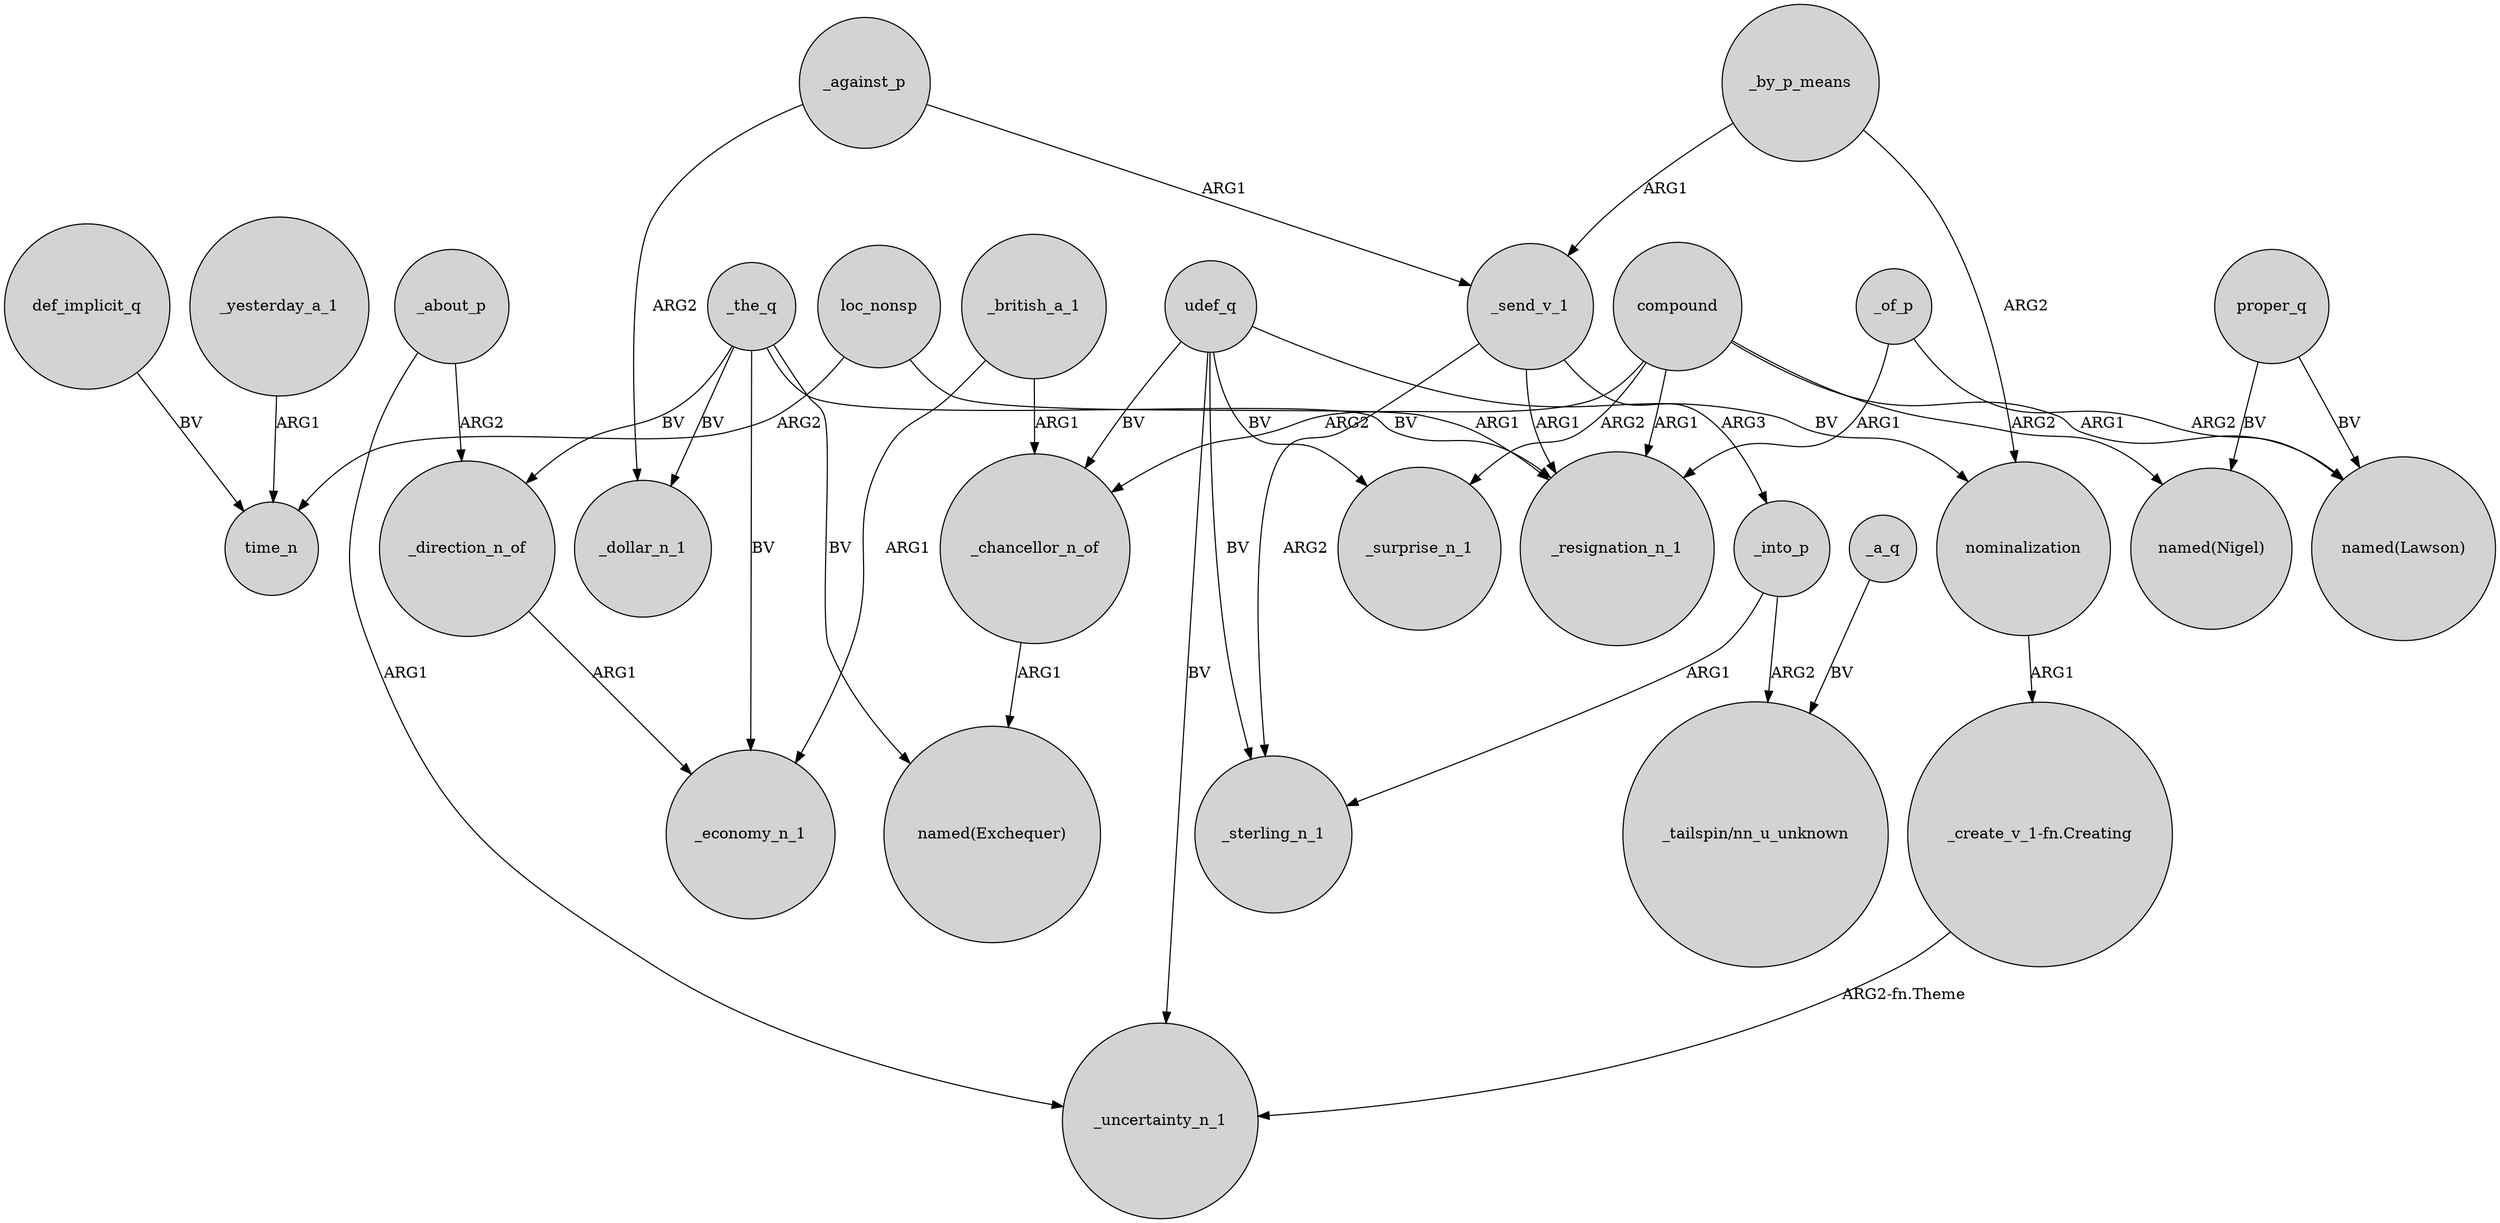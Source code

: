digraph {
	node [shape=circle style=filled]
	_yesterday_a_1 -> time_n [label=ARG1]
	_by_p_means -> _send_v_1 [label=ARG1]
	_by_p_means -> nominalization [label=ARG2]
	compound -> "named(Nigel)" [label=ARG2]
	loc_nonsp -> _resignation_n_1 [label=ARG1]
	compound -> _resignation_n_1 [label=ARG1]
	"_create_v_1-fn.Creating" -> _uncertainty_n_1 [label="ARG2-fn.Theme"]
	_the_q -> _dollar_n_1 [label=BV]
	_the_q -> _economy_n_1 [label=BV]
	_send_v_1 -> _resignation_n_1 [label=ARG1]
	udef_q -> _uncertainty_n_1 [label=BV]
	_british_a_1 -> _chancellor_n_of [label=ARG1]
	_about_p -> _uncertainty_n_1 [label=ARG1]
	udef_q -> _surprise_n_1 [label=BV]
	loc_nonsp -> time_n [label=ARG2]
	_chancellor_n_of -> "named(Exchequer)" [label=ARG1]
	_send_v_1 -> _sterling_n_1 [label=ARG2]
	_the_q -> _resignation_n_1 [label=BV]
	_send_v_1 -> _into_p [label=ARG3]
	compound -> _surprise_n_1 [label=ARG2]
	_the_q -> _direction_n_of [label=BV]
	udef_q -> _sterling_n_1 [label=BV]
	udef_q -> _chancellor_n_of [label=BV]
	_into_p -> _sterling_n_1 [label=ARG1]
	compound -> "named(Lawson)" [label=ARG1]
	proper_q -> "named(Lawson)" [label=BV]
	_into_p -> "_tailspin/nn_u_unknown" [label=ARG2]
	_a_q -> "_tailspin/nn_u_unknown" [label=BV]
	_direction_n_of -> _economy_n_1 [label=ARG1]
	_british_a_1 -> _economy_n_1 [label=ARG1]
	udef_q -> nominalization [label=BV]
	nominalization -> "_create_v_1-fn.Creating" [label=ARG1]
	_of_p -> "named(Lawson)" [label=ARG2]
	compound -> _chancellor_n_of [label=ARG2]
	_of_p -> _resignation_n_1 [label=ARG1]
	_against_p -> _send_v_1 [label=ARG1]
	_against_p -> _dollar_n_1 [label=ARG2]
	_about_p -> _direction_n_of [label=ARG2]
	proper_q -> "named(Nigel)" [label=BV]
	def_implicit_q -> time_n [label=BV]
	_the_q -> "named(Exchequer)" [label=BV]
}
